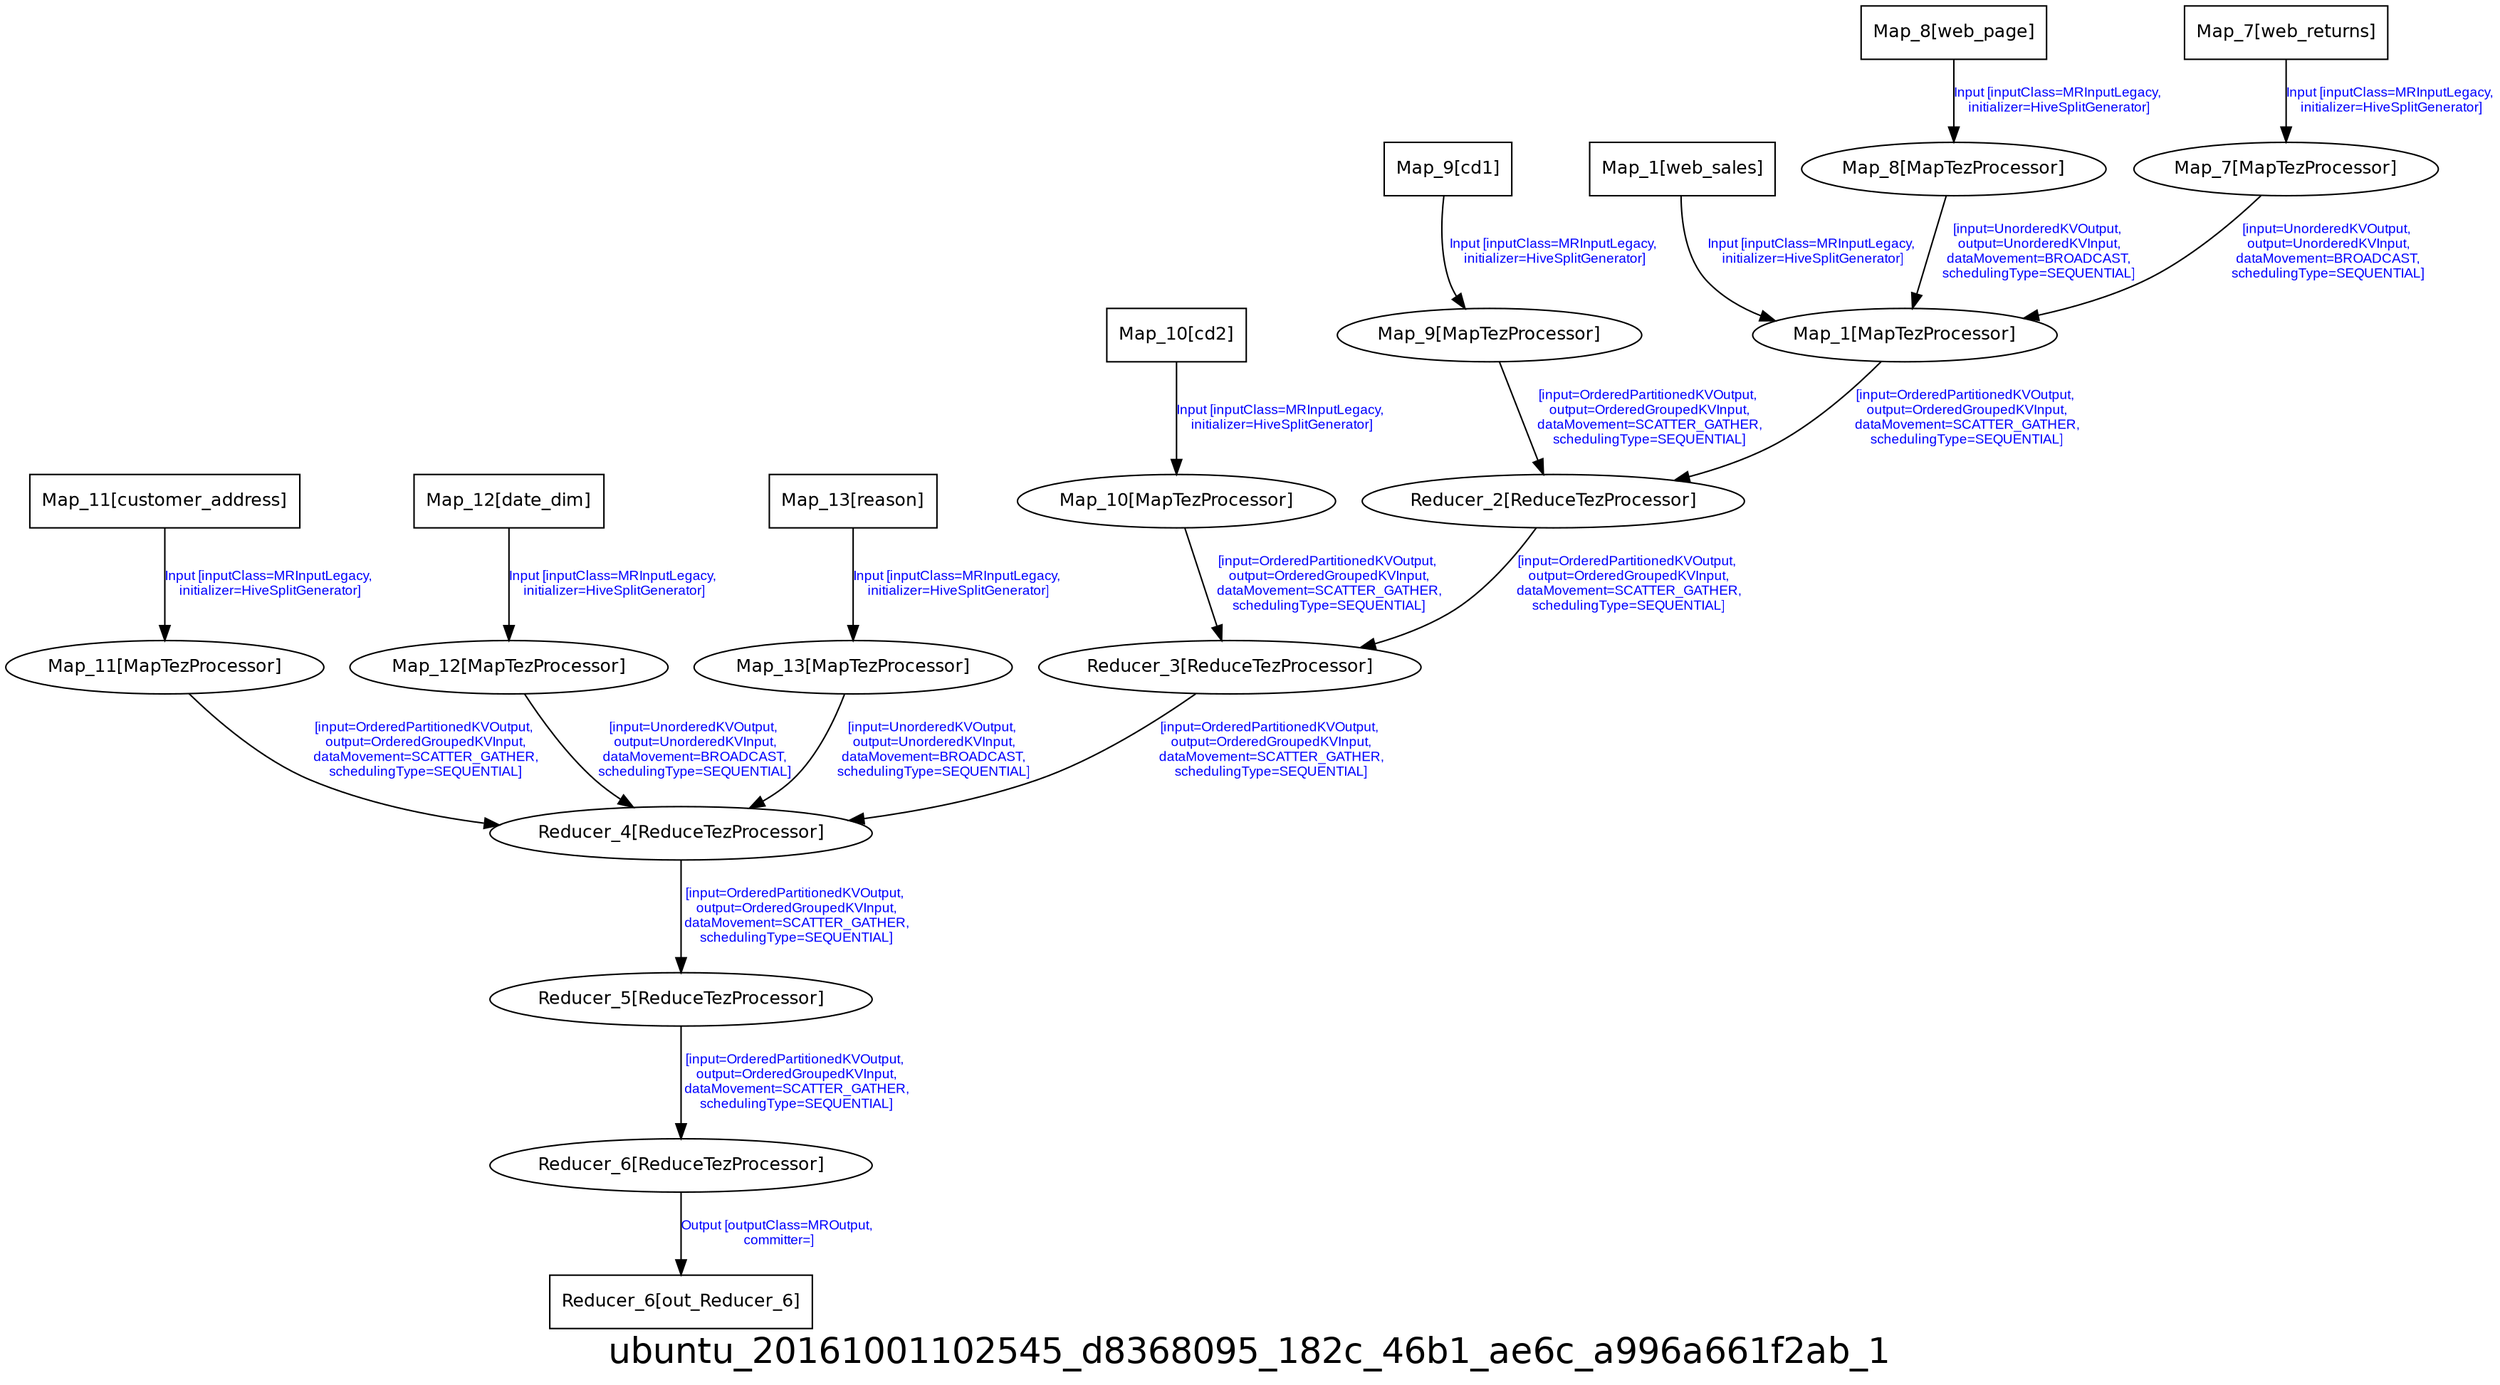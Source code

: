 digraph ubuntu_20161001102545_d8368095_182c_46b1_ae6c_a996a661f2ab_1 {
graph [ label="ubuntu_20161001102545_d8368095_182c_46b1_ae6c_a996a661f2ab_1", fontsize=24, fontname=Helvetica];
node [fontsize=12, fontname=Helvetica];
edge [fontsize=9, fontcolor=blue, fontname=Arial];
"ubuntu_20161001102545_d8368095_182c_46b1_ae6c_a996a661f2ab_1.Map_7" [ label = "Map_7[MapTezProcessor]" ];
"ubuntu_20161001102545_d8368095_182c_46b1_ae6c_a996a661f2ab_1.Map_7" -> "ubuntu_20161001102545_d8368095_182c_46b1_ae6c_a996a661f2ab_1.Map_1" [ label = "[input=UnorderedKVOutput,\n output=UnorderedKVInput,\n dataMovement=BROADCAST,\n schedulingType=SEQUENTIAL]" ];
"ubuntu_20161001102545_d8368095_182c_46b1_ae6c_a996a661f2ab_1.Map_11_customer_address" [ label = "Map_11[customer_address]", shape = "box" ];
"ubuntu_20161001102545_d8368095_182c_46b1_ae6c_a996a661f2ab_1.Map_11_customer_address" -> "ubuntu_20161001102545_d8368095_182c_46b1_ae6c_a996a661f2ab_1.Map_11" [ label = "Input [inputClass=MRInputLegacy,\n initializer=HiveSplitGenerator]" ];
"ubuntu_20161001102545_d8368095_182c_46b1_ae6c_a996a661f2ab_1.Map_12" [ label = "Map_12[MapTezProcessor]" ];
"ubuntu_20161001102545_d8368095_182c_46b1_ae6c_a996a661f2ab_1.Map_12" -> "ubuntu_20161001102545_d8368095_182c_46b1_ae6c_a996a661f2ab_1.Reducer_4" [ label = "[input=UnorderedKVOutput,\n output=UnorderedKVInput,\n dataMovement=BROADCAST,\n schedulingType=SEQUENTIAL]" ];
"ubuntu_20161001102545_d8368095_182c_46b1_ae6c_a996a661f2ab_1.Reducer_6_out_Reducer_6" [ label = "Reducer_6[out_Reducer_6]", shape = "box" ];
"ubuntu_20161001102545_d8368095_182c_46b1_ae6c_a996a661f2ab_1.Map_12_date_dim" [ label = "Map_12[date_dim]", shape = "box" ];
"ubuntu_20161001102545_d8368095_182c_46b1_ae6c_a996a661f2ab_1.Map_12_date_dim" -> "ubuntu_20161001102545_d8368095_182c_46b1_ae6c_a996a661f2ab_1.Map_12" [ label = "Input [inputClass=MRInputLegacy,\n initializer=HiveSplitGenerator]" ];
"ubuntu_20161001102545_d8368095_182c_46b1_ae6c_a996a661f2ab_1.Reducer_5" [ label = "Reducer_5[ReduceTezProcessor]" ];
"ubuntu_20161001102545_d8368095_182c_46b1_ae6c_a996a661f2ab_1.Reducer_5" -> "ubuntu_20161001102545_d8368095_182c_46b1_ae6c_a996a661f2ab_1.Reducer_6" [ label = "[input=OrderedPartitionedKVOutput,\n output=OrderedGroupedKVInput,\n dataMovement=SCATTER_GATHER,\n schedulingType=SEQUENTIAL]" ];
"ubuntu_20161001102545_d8368095_182c_46b1_ae6c_a996a661f2ab_1.Map_1" [ label = "Map_1[MapTezProcessor]" ];
"ubuntu_20161001102545_d8368095_182c_46b1_ae6c_a996a661f2ab_1.Map_1" -> "ubuntu_20161001102545_d8368095_182c_46b1_ae6c_a996a661f2ab_1.Reducer_2" [ label = "[input=OrderedPartitionedKVOutput,\n output=OrderedGroupedKVInput,\n dataMovement=SCATTER_GATHER,\n schedulingType=SEQUENTIAL]" ];
"ubuntu_20161001102545_d8368095_182c_46b1_ae6c_a996a661f2ab_1.Map_9_cd1" [ label = "Map_9[cd1]", shape = "box" ];
"ubuntu_20161001102545_d8368095_182c_46b1_ae6c_a996a661f2ab_1.Map_9_cd1" -> "ubuntu_20161001102545_d8368095_182c_46b1_ae6c_a996a661f2ab_1.Map_9" [ label = "Input [inputClass=MRInputLegacy,\n initializer=HiveSplitGenerator]" ];
"ubuntu_20161001102545_d8368095_182c_46b1_ae6c_a996a661f2ab_1.Reducer_6" [ label = "Reducer_6[ReduceTezProcessor]" ];
"ubuntu_20161001102545_d8368095_182c_46b1_ae6c_a996a661f2ab_1.Reducer_6" -> "ubuntu_20161001102545_d8368095_182c_46b1_ae6c_a996a661f2ab_1.Reducer_6_out_Reducer_6" [ label = "Output [outputClass=MROutput,\n committer=]" ];
"ubuntu_20161001102545_d8368095_182c_46b1_ae6c_a996a661f2ab_1.Map_1_web_sales" [ label = "Map_1[web_sales]", shape = "box" ];
"ubuntu_20161001102545_d8368095_182c_46b1_ae6c_a996a661f2ab_1.Map_1_web_sales" -> "ubuntu_20161001102545_d8368095_182c_46b1_ae6c_a996a661f2ab_1.Map_1" [ label = "Input [inputClass=MRInputLegacy,\n initializer=HiveSplitGenerator]" ];
"ubuntu_20161001102545_d8368095_182c_46b1_ae6c_a996a661f2ab_1.Map_10_cd2" [ label = "Map_10[cd2]", shape = "box" ];
"ubuntu_20161001102545_d8368095_182c_46b1_ae6c_a996a661f2ab_1.Map_10_cd2" -> "ubuntu_20161001102545_d8368095_182c_46b1_ae6c_a996a661f2ab_1.Map_10" [ label = "Input [inputClass=MRInputLegacy,\n initializer=HiveSplitGenerator]" ];
"ubuntu_20161001102545_d8368095_182c_46b1_ae6c_a996a661f2ab_1.Reducer_2" [ label = "Reducer_2[ReduceTezProcessor]" ];
"ubuntu_20161001102545_d8368095_182c_46b1_ae6c_a996a661f2ab_1.Reducer_2" -> "ubuntu_20161001102545_d8368095_182c_46b1_ae6c_a996a661f2ab_1.Reducer_3" [ label = "[input=OrderedPartitionedKVOutput,\n output=OrderedGroupedKVInput,\n dataMovement=SCATTER_GATHER,\n schedulingType=SEQUENTIAL]" ];
"ubuntu_20161001102545_d8368095_182c_46b1_ae6c_a996a661f2ab_1.Map_8" [ label = "Map_8[MapTezProcessor]" ];
"ubuntu_20161001102545_d8368095_182c_46b1_ae6c_a996a661f2ab_1.Map_8" -> "ubuntu_20161001102545_d8368095_182c_46b1_ae6c_a996a661f2ab_1.Map_1" [ label = "[input=UnorderedKVOutput,\n output=UnorderedKVInput,\n dataMovement=BROADCAST,\n schedulingType=SEQUENTIAL]" ];
"ubuntu_20161001102545_d8368095_182c_46b1_ae6c_a996a661f2ab_1.Map_7_web_returns" [ label = "Map_7[web_returns]", shape = "box" ];
"ubuntu_20161001102545_d8368095_182c_46b1_ae6c_a996a661f2ab_1.Map_7_web_returns" -> "ubuntu_20161001102545_d8368095_182c_46b1_ae6c_a996a661f2ab_1.Map_7" [ label = "Input [inputClass=MRInputLegacy,\n initializer=HiveSplitGenerator]" ];
"ubuntu_20161001102545_d8368095_182c_46b1_ae6c_a996a661f2ab_1.Map_9" [ label = "Map_9[MapTezProcessor]" ];
"ubuntu_20161001102545_d8368095_182c_46b1_ae6c_a996a661f2ab_1.Map_9" -> "ubuntu_20161001102545_d8368095_182c_46b1_ae6c_a996a661f2ab_1.Reducer_2" [ label = "[input=OrderedPartitionedKVOutput,\n output=OrderedGroupedKVInput,\n dataMovement=SCATTER_GATHER,\n schedulingType=SEQUENTIAL]" ];
"ubuntu_20161001102545_d8368095_182c_46b1_ae6c_a996a661f2ab_1.Map_13" [ label = "Map_13[MapTezProcessor]" ];
"ubuntu_20161001102545_d8368095_182c_46b1_ae6c_a996a661f2ab_1.Map_13" -> "ubuntu_20161001102545_d8368095_182c_46b1_ae6c_a996a661f2ab_1.Reducer_4" [ label = "[input=UnorderedKVOutput,\n output=UnorderedKVInput,\n dataMovement=BROADCAST,\n schedulingType=SEQUENTIAL]" ];
"ubuntu_20161001102545_d8368095_182c_46b1_ae6c_a996a661f2ab_1.Reducer_4" [ label = "Reducer_4[ReduceTezProcessor]" ];
"ubuntu_20161001102545_d8368095_182c_46b1_ae6c_a996a661f2ab_1.Reducer_4" -> "ubuntu_20161001102545_d8368095_182c_46b1_ae6c_a996a661f2ab_1.Reducer_5" [ label = "[input=OrderedPartitionedKVOutput,\n output=OrderedGroupedKVInput,\n dataMovement=SCATTER_GATHER,\n schedulingType=SEQUENTIAL]" ];
"ubuntu_20161001102545_d8368095_182c_46b1_ae6c_a996a661f2ab_1.Map_8_web_page" [ label = "Map_8[web_page]", shape = "box" ];
"ubuntu_20161001102545_d8368095_182c_46b1_ae6c_a996a661f2ab_1.Map_8_web_page" -> "ubuntu_20161001102545_d8368095_182c_46b1_ae6c_a996a661f2ab_1.Map_8" [ label = "Input [inputClass=MRInputLegacy,\n initializer=HiveSplitGenerator]" ];
"ubuntu_20161001102545_d8368095_182c_46b1_ae6c_a996a661f2ab_1.Map_10" [ label = "Map_10[MapTezProcessor]" ];
"ubuntu_20161001102545_d8368095_182c_46b1_ae6c_a996a661f2ab_1.Map_10" -> "ubuntu_20161001102545_d8368095_182c_46b1_ae6c_a996a661f2ab_1.Reducer_3" [ label = "[input=OrderedPartitionedKVOutput,\n output=OrderedGroupedKVInput,\n dataMovement=SCATTER_GATHER,\n schedulingType=SEQUENTIAL]" ];
"ubuntu_20161001102545_d8368095_182c_46b1_ae6c_a996a661f2ab_1.Reducer_3" [ label = "Reducer_3[ReduceTezProcessor]" ];
"ubuntu_20161001102545_d8368095_182c_46b1_ae6c_a996a661f2ab_1.Reducer_3" -> "ubuntu_20161001102545_d8368095_182c_46b1_ae6c_a996a661f2ab_1.Reducer_4" [ label = "[input=OrderedPartitionedKVOutput,\n output=OrderedGroupedKVInput,\n dataMovement=SCATTER_GATHER,\n schedulingType=SEQUENTIAL]" ];
"ubuntu_20161001102545_d8368095_182c_46b1_ae6c_a996a661f2ab_1.Map_11" [ label = "Map_11[MapTezProcessor]" ];
"ubuntu_20161001102545_d8368095_182c_46b1_ae6c_a996a661f2ab_1.Map_11" -> "ubuntu_20161001102545_d8368095_182c_46b1_ae6c_a996a661f2ab_1.Reducer_4" [ label = "[input=OrderedPartitionedKVOutput,\n output=OrderedGroupedKVInput,\n dataMovement=SCATTER_GATHER,\n schedulingType=SEQUENTIAL]" ];
"ubuntu_20161001102545_d8368095_182c_46b1_ae6c_a996a661f2ab_1.Map_13_reason" [ label = "Map_13[reason]", shape = "box" ];
"ubuntu_20161001102545_d8368095_182c_46b1_ae6c_a996a661f2ab_1.Map_13_reason" -> "ubuntu_20161001102545_d8368095_182c_46b1_ae6c_a996a661f2ab_1.Map_13" [ label = "Input [inputClass=MRInputLegacy,\n initializer=HiveSplitGenerator]" ];
}
